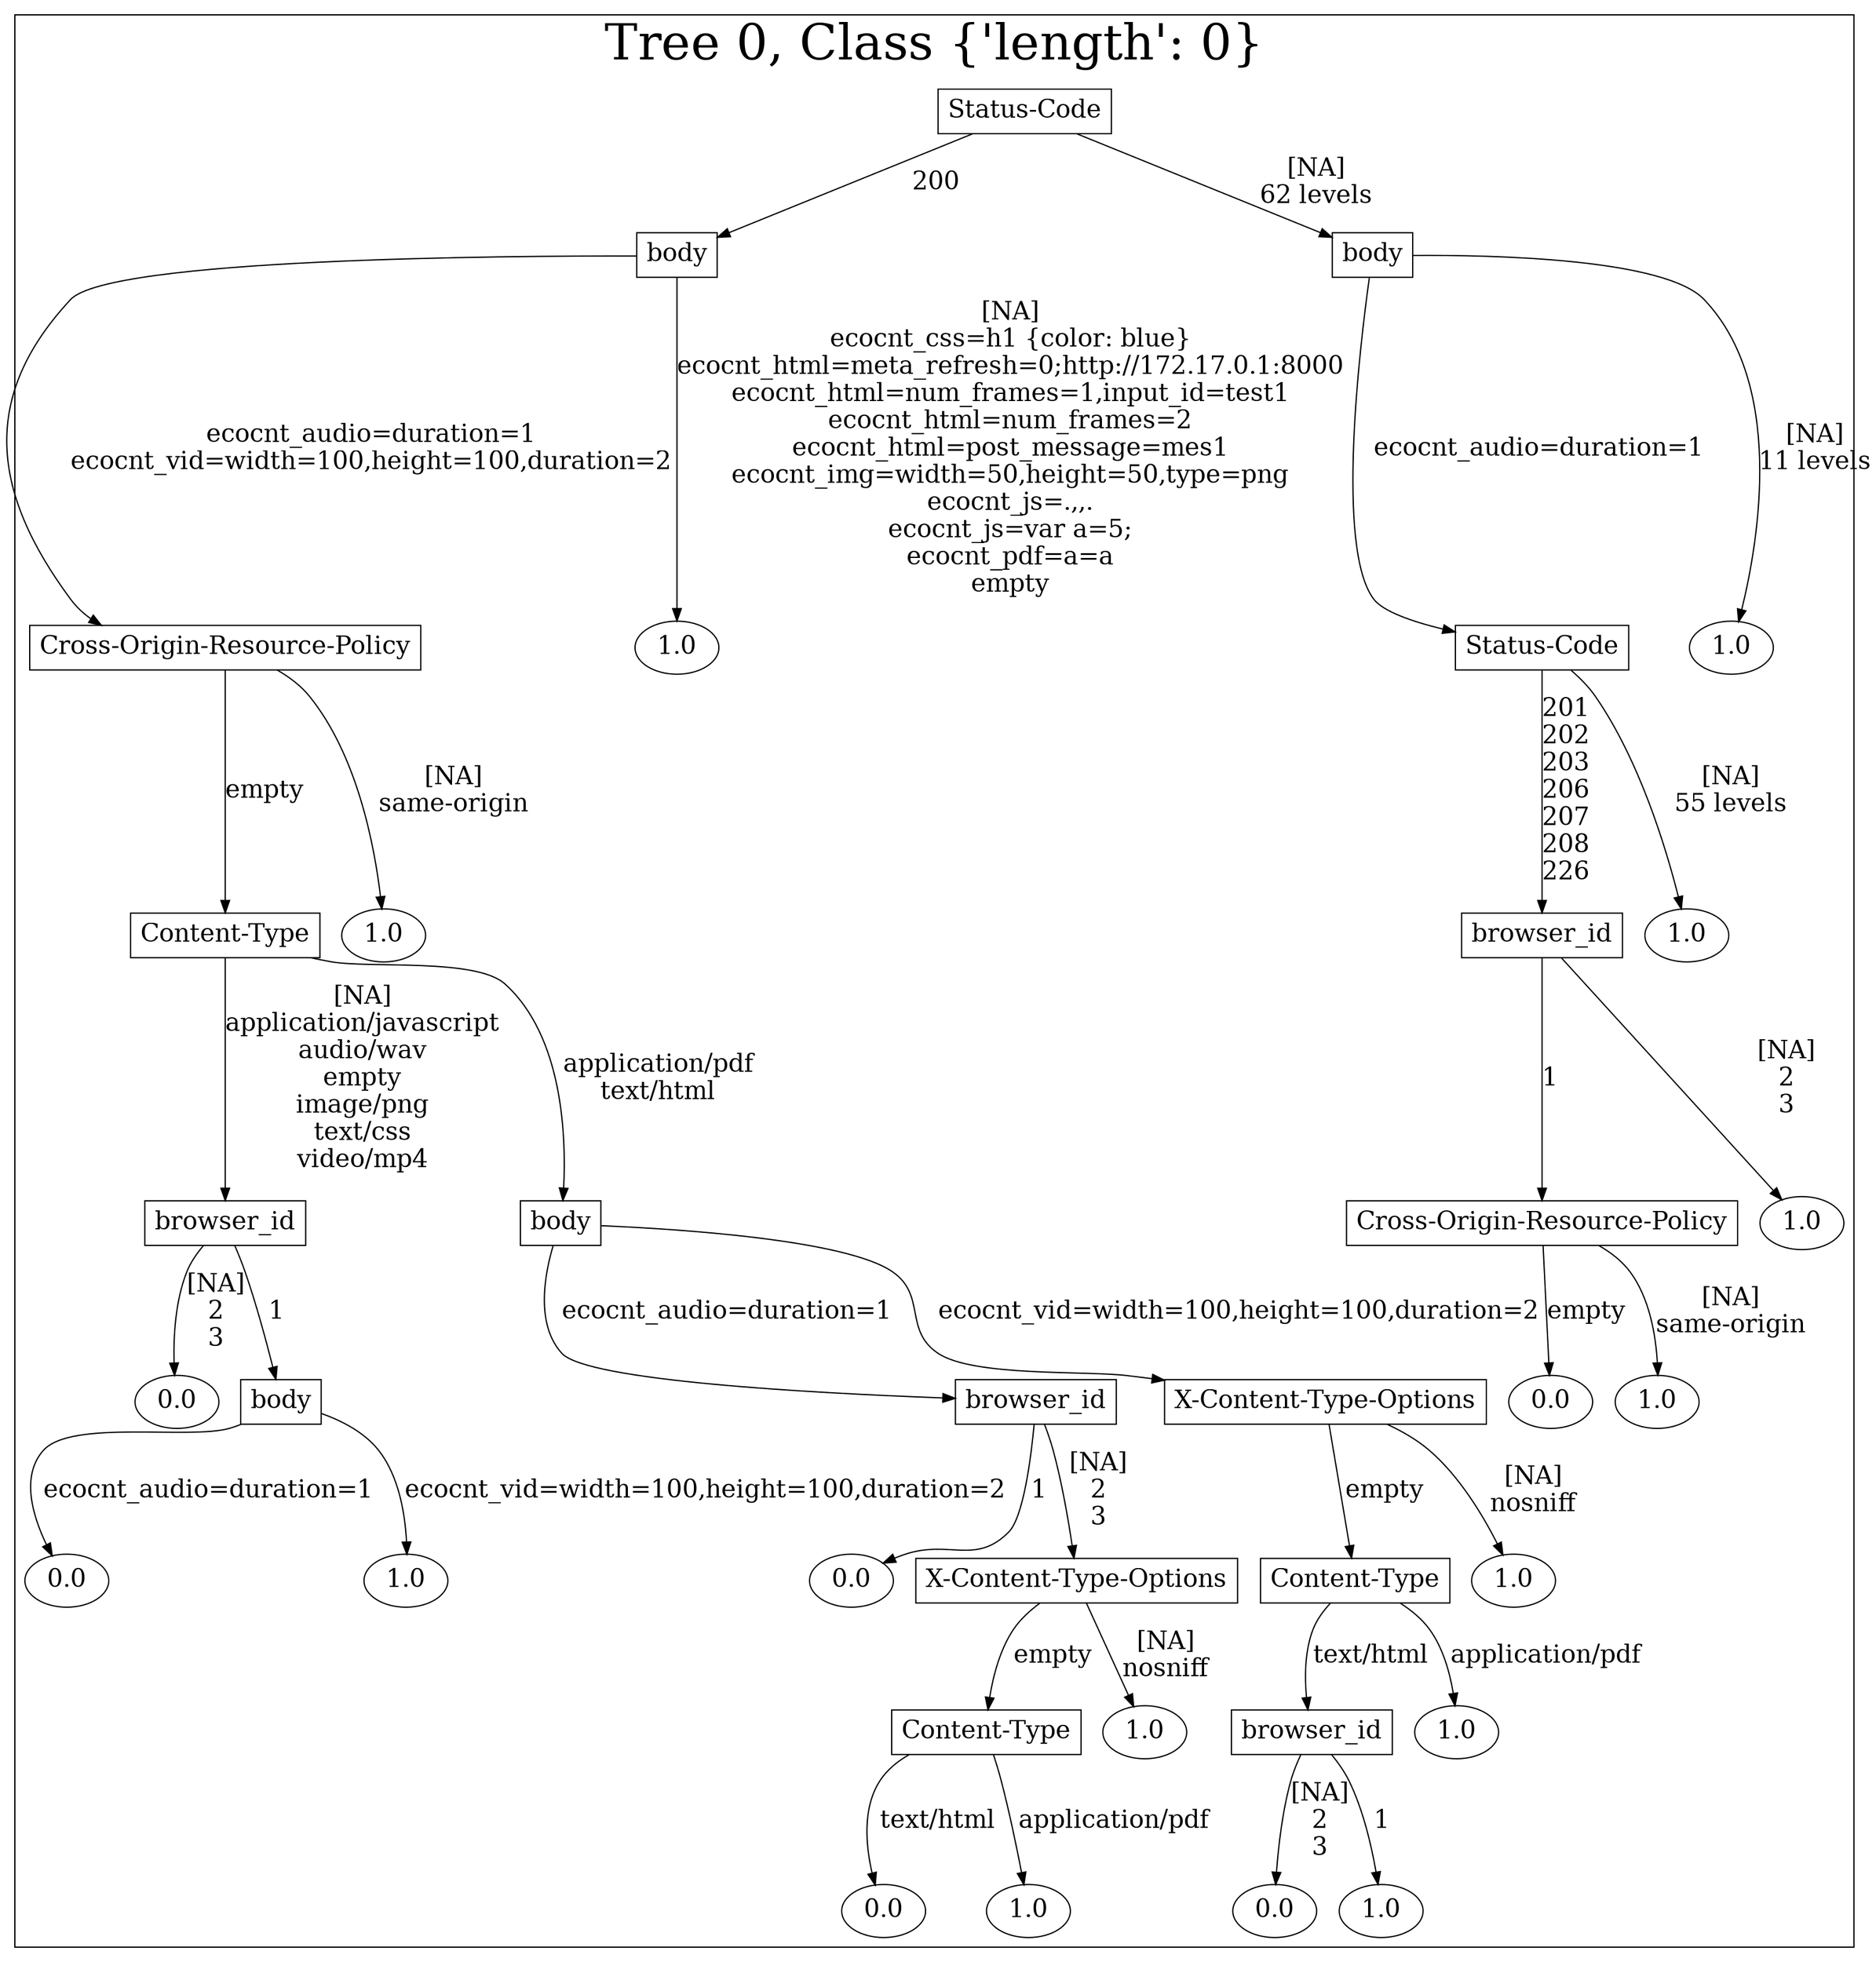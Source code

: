 /*
Generated by:
    http://https://github.com/h2oai/h2o-3/tree/master/h2o-genmodel/src/main/java/hex/genmodel/tools/PrintMojo.java
*/

/*
On a mac:

$ brew install graphviz
$ dot -Tpng file.gv -o file.png
$ open file.png
*/

digraph G {

subgraph cluster_0 {
/* Nodes */

/* Level 0 */
{
"SG_0_Node_0" [shape=box, fontsize=20, label="Status-Code"]
}

/* Level 1 */
{
"SG_0_Node_1" [shape=box, fontsize=20, label="body"]
"SG_0_Node_2" [shape=box, fontsize=20, label="body"]
}

/* Level 2 */
{
"SG_0_Node_3" [shape=box, fontsize=20, label="Cross-Origin-Resource-Policy"]
"SG_0_Node_17" [fontsize=20, label="1.0"]
"SG_0_Node_4" [shape=box, fontsize=20, label="Status-Code"]
"SG_0_Node_18" [fontsize=20, label="1.0"]
}

/* Level 3 */
{
"SG_0_Node_5" [shape=box, fontsize=20, label="Content-Type"]
"SG_0_Node_19" [fontsize=20, label="1.0"]
"SG_0_Node_6" [shape=box, fontsize=20, label="browser_id"]
"SG_0_Node_20" [fontsize=20, label="1.0"]
}

/* Level 4 */
{
"SG_0_Node_7" [shape=box, fontsize=20, label="browser_id"]
"SG_0_Node_8" [shape=box, fontsize=20, label="body"]
"SG_0_Node_9" [shape=box, fontsize=20, label="Cross-Origin-Resource-Policy"]
"SG_0_Node_21" [fontsize=20, label="1.0"]
}

/* Level 5 */
{
"SG_0_Node_22" [fontsize=20, label="0.0"]
"SG_0_Node_10" [shape=box, fontsize=20, label="body"]
"SG_0_Node_11" [shape=box, fontsize=20, label="browser_id"]
"SG_0_Node_12" [shape=box, fontsize=20, label="X-Content-Type-Options"]
"SG_0_Node_23" [fontsize=20, label="0.0"]
"SG_0_Node_24" [fontsize=20, label="1.0"]
}

/* Level 6 */
{
"SG_0_Node_25" [fontsize=20, label="0.0"]
"SG_0_Node_26" [fontsize=20, label="1.0"]
"SG_0_Node_27" [fontsize=20, label="0.0"]
"SG_0_Node_13" [shape=box, fontsize=20, label="X-Content-Type-Options"]
"SG_0_Node_14" [shape=box, fontsize=20, label="Content-Type"]
"SG_0_Node_28" [fontsize=20, label="1.0"]
}

/* Level 7 */
{
"SG_0_Node_15" [shape=box, fontsize=20, label="Content-Type"]
"SG_0_Node_29" [fontsize=20, label="1.0"]
"SG_0_Node_16" [shape=box, fontsize=20, label="browser_id"]
"SG_0_Node_30" [fontsize=20, label="1.0"]
}

/* Level 8 */
{
"SG_0_Node_31" [fontsize=20, label="0.0"]
"SG_0_Node_32" [fontsize=20, label="1.0"]
"SG_0_Node_33" [fontsize=20, label="0.0"]
"SG_0_Node_34" [fontsize=20, label="1.0"]
}

/* Edges */
"SG_0_Node_0" -> "SG_0_Node_1" [fontsize=20, label="200
"]
"SG_0_Node_0" -> "SG_0_Node_2" [fontsize=20, label="[NA]
62 levels
"]
"SG_0_Node_2" -> "SG_0_Node_4" [fontsize=20, label="ecocnt_audio=duration=1
"]
"SG_0_Node_2" -> "SG_0_Node_18" [fontsize=20, label="[NA]
11 levels
"]
"SG_0_Node_4" -> "SG_0_Node_6" [fontsize=20, label="201
202
203
206
207
208
226
"]
"SG_0_Node_4" -> "SG_0_Node_20" [fontsize=20, label="[NA]
55 levels
"]
"SG_0_Node_6" -> "SG_0_Node_9" [fontsize=20, label="1
"]
"SG_0_Node_6" -> "SG_0_Node_21" [fontsize=20, label="[NA]
2
3
"]
"SG_0_Node_9" -> "SG_0_Node_23" [fontsize=20, label="empty
"]
"SG_0_Node_9" -> "SG_0_Node_24" [fontsize=20, label="[NA]
same-origin
"]
"SG_0_Node_1" -> "SG_0_Node_3" [fontsize=20, label="ecocnt_audio=duration=1
ecocnt_vid=width=100,height=100,duration=2
"]
"SG_0_Node_1" -> "SG_0_Node_17" [fontsize=20, label="[NA]
ecocnt_css=h1 {color: blue}
ecocnt_html=meta_refresh=0;http://172.17.0.1:8000
ecocnt_html=num_frames=1,input_id=test1
ecocnt_html=num_frames=2
ecocnt_html=post_message=mes1
ecocnt_img=width=50,height=50,type=png
ecocnt_js=.,,.
ecocnt_js=var a=5;
ecocnt_pdf=a=a
empty
"]
"SG_0_Node_3" -> "SG_0_Node_5" [fontsize=20, label="empty
"]
"SG_0_Node_3" -> "SG_0_Node_19" [fontsize=20, label="[NA]
same-origin
"]
"SG_0_Node_5" -> "SG_0_Node_7" [fontsize=20, label="[NA]
application/javascript
audio/wav
empty
image/png
text/css
video/mp4
"]
"SG_0_Node_5" -> "SG_0_Node_8" [fontsize=20, label="application/pdf
text/html
"]
"SG_0_Node_8" -> "SG_0_Node_11" [fontsize=20, label="ecocnt_audio=duration=1
"]
"SG_0_Node_8" -> "SG_0_Node_12" [fontsize=20, label="ecocnt_vid=width=100,height=100,duration=2
"]
"SG_0_Node_12" -> "SG_0_Node_14" [fontsize=20, label="empty
"]
"SG_0_Node_12" -> "SG_0_Node_28" [fontsize=20, label="[NA]
nosniff
"]
"SG_0_Node_14" -> "SG_0_Node_16" [fontsize=20, label="text/html
"]
"SG_0_Node_14" -> "SG_0_Node_30" [fontsize=20, label="application/pdf
"]
"SG_0_Node_16" -> "SG_0_Node_33" [fontsize=20, label="[NA]
2
3
"]
"SG_0_Node_16" -> "SG_0_Node_34" [fontsize=20, label="1
"]
"SG_0_Node_11" -> "SG_0_Node_27" [fontsize=20, label="1
"]
"SG_0_Node_11" -> "SG_0_Node_13" [fontsize=20, label="[NA]
2
3
"]
"SG_0_Node_13" -> "SG_0_Node_15" [fontsize=20, label="empty
"]
"SG_0_Node_13" -> "SG_0_Node_29" [fontsize=20, label="[NA]
nosniff
"]
"SG_0_Node_15" -> "SG_0_Node_31" [fontsize=20, label="text/html
"]
"SG_0_Node_15" -> "SG_0_Node_32" [fontsize=20, label="application/pdf
"]
"SG_0_Node_7" -> "SG_0_Node_22" [fontsize=20, label="[NA]
2
3
"]
"SG_0_Node_7" -> "SG_0_Node_10" [fontsize=20, label="1
"]
"SG_0_Node_10" -> "SG_0_Node_25" [fontsize=20, label="ecocnt_audio=duration=1
"]
"SG_0_Node_10" -> "SG_0_Node_26" [fontsize=20, label="ecocnt_vid=width=100,height=100,duration=2
"]

fontsize=40
label="Tree 0, Class {'length': 0}"
}

}

